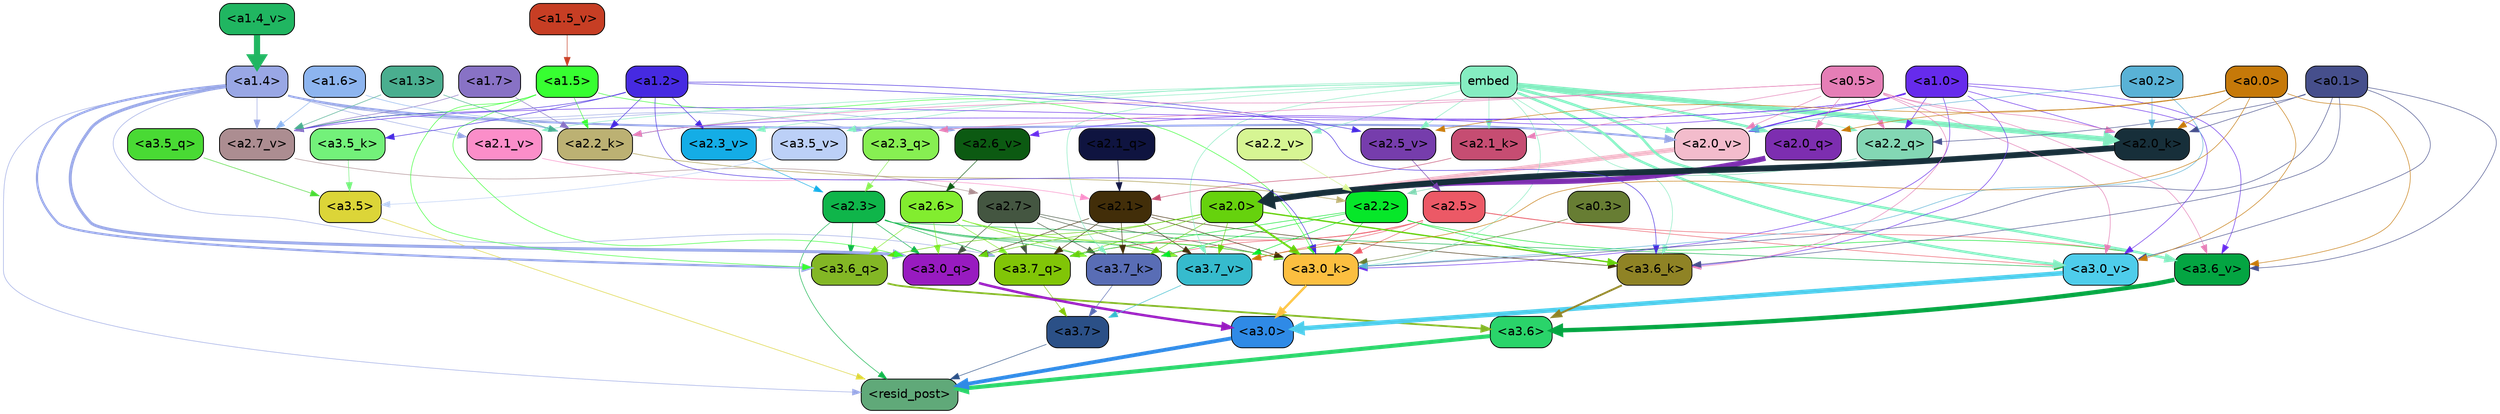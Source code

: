 strict digraph "" {
	graph [bgcolor=transparent,
		layout=dot,
		overlap=false,
		splines=true
	];
	"<a3.7>"	[color=black,
		fillcolor="#2b5087",
		fontname=Helvetica,
		shape=box,
		style="filled, rounded"];
	"<resid_post>"	[color=black,
		fillcolor="#60a979",
		fontname=Helvetica,
		shape=box,
		style="filled, rounded"];
	"<a3.7>" -> "<resid_post>"	[color="#2b5087",
		penwidth=0.6];
	"<a3.6>"	[color=black,
		fillcolor="#2ad46a",
		fontname=Helvetica,
		shape=box,
		style="filled, rounded"];
	"<a3.6>" -> "<resid_post>"	[color="#2ad46a",
		penwidth=4.648244500160217];
	"<a3.5>"	[color=black,
		fillcolor="#dcd538",
		fontname=Helvetica,
		shape=box,
		style="filled, rounded"];
	"<a3.5>" -> "<resid_post>"	[color="#dcd538",
		penwidth=0.6];
	"<a3.0>"	[color=black,
		fillcolor="#2f8ae6",
		fontname=Helvetica,
		shape=box,
		style="filled, rounded"];
	"<a3.0>" -> "<resid_post>"	[color="#2f8ae6",
		penwidth=4.3288813829422];
	"<a2.3>"	[color=black,
		fillcolor="#0fb54a",
		fontname=Helvetica,
		shape=box,
		style="filled, rounded"];
	"<a2.3>" -> "<resid_post>"	[color="#0fb54a",
		penwidth=0.6];
	"<a3.7_q>"	[color=black,
		fillcolor="#81c507",
		fontname=Helvetica,
		shape=box,
		style="filled, rounded"];
	"<a2.3>" -> "<a3.7_q>"	[color="#0fb54a",
		penwidth=0.6];
	"<a3.6_q>"	[color=black,
		fillcolor="#83b725",
		fontname=Helvetica,
		shape=box,
		style="filled, rounded"];
	"<a2.3>" -> "<a3.6_q>"	[color="#0fb54a",
		penwidth=0.6];
	"<a3.0_q>"	[color=black,
		fillcolor="#981bc0",
		fontname=Helvetica,
		shape=box,
		style="filled, rounded"];
	"<a2.3>" -> "<a3.0_q>"	[color="#0fb54a",
		penwidth=0.6];
	"<a3.7_k>"	[color=black,
		fillcolor="#596db5",
		fontname=Helvetica,
		shape=box,
		style="filled, rounded"];
	"<a2.3>" -> "<a3.7_k>"	[color="#0fb54a",
		penwidth=0.6];
	"<a3.0_k>"	[color=black,
		fillcolor="#fcbf40",
		fontname=Helvetica,
		shape=box,
		style="filled, rounded"];
	"<a2.3>" -> "<a3.0_k>"	[color="#0fb54a",
		penwidth=0.6];
	"<a3.7_v>"	[color=black,
		fillcolor="#36bbcd",
		fontname=Helvetica,
		shape=box,
		style="filled, rounded"];
	"<a2.3>" -> "<a3.7_v>"	[color="#0fb54a",
		penwidth=0.6];
	"<a3.0_v>"	[color=black,
		fillcolor="#4ecdeb",
		fontname=Helvetica,
		shape=box,
		style="filled, rounded"];
	"<a2.3>" -> "<a3.0_v>"	[color="#0fb54a",
		penwidth=0.6];
	"<a1.4>"	[color=black,
		fillcolor="#99a7e5",
		fontname=Helvetica,
		shape=box,
		style="filled, rounded"];
	"<a1.4>" -> "<resid_post>"	[color="#99a7e5",
		penwidth=0.6];
	"<a1.4>" -> "<a3.7_q>"	[color="#99a7e5",
		penwidth=0.6];
	"<a1.4>" -> "<a3.6_q>"	[color="#99a7e5",
		penwidth=2.5397292599081993];
	"<a1.4>" -> "<a3.0_q>"	[color="#99a7e5",
		penwidth=3.3985572457313538];
	"<a2.3_q>"	[color=black,
		fillcolor="#87ef52",
		fontname=Helvetica,
		shape=box,
		style="filled, rounded"];
	"<a1.4>" -> "<a2.3_q>"	[color="#99a7e5",
		penwidth=0.6];
	"<a2.2_k>"	[color=black,
		fillcolor="#bcb173",
		fontname=Helvetica,
		shape=box,
		style="filled, rounded"];
	"<a1.4>" -> "<a2.2_k>"	[color="#99a7e5",
		penwidth=0.6];
	"<a2.7_v>"	[color=black,
		fillcolor="#ac8d91",
		fontname=Helvetica,
		shape=box,
		style="filled, rounded"];
	"<a1.4>" -> "<a2.7_v>"	[color="#99a7e5",
		penwidth=0.6];
	"<a2.6_v>"	[color=black,
		fillcolor="#0c5a12",
		fontname=Helvetica,
		shape=box,
		style="filled, rounded"];
	"<a1.4>" -> "<a2.6_v>"	[color="#99a7e5",
		penwidth=0.6];
	"<a2.1_v>"	[color=black,
		fillcolor="#fb8ec9",
		fontname=Helvetica,
		shape=box,
		style="filled, rounded"];
	"<a1.4>" -> "<a2.1_v>"	[color="#99a7e5",
		penwidth=0.6];
	"<a2.0_v>"	[color=black,
		fillcolor="#f3bccc",
		fontname=Helvetica,
		shape=box,
		style="filled, rounded"];
	"<a1.4>" -> "<a2.0_v>"	[color="#99a7e5",
		penwidth=2.3308929204940796];
	"<a3.7_q>" -> "<a3.7>"	[color="#81c507",
		penwidth=0.6];
	"<a3.6_q>" -> "<a3.6>"	[color="#83b725",
		penwidth=2.03758105635643];
	"<a3.5_q>"	[color=black,
		fillcolor="#49da34",
		fontname=Helvetica,
		shape=box,
		style="filled, rounded"];
	"<a3.5_q>" -> "<a3.5>"	[color="#49da34",
		penwidth=0.6];
	"<a3.0_q>" -> "<a3.0>"	[color="#981bc0",
		penwidth=2.8638100624084473];
	"<a3.7_k>" -> "<a3.7>"	[color="#596db5",
		penwidth=0.6];
	"<a3.6_k>"	[color=black,
		fillcolor="#8f8325",
		fontname=Helvetica,
		shape=box,
		style="filled, rounded"];
	"<a3.6_k>" -> "<a3.6>"	[color="#8f8325",
		penwidth=2.174198240041733];
	"<a3.5_k>"	[color=black,
		fillcolor="#73f17a",
		fontname=Helvetica,
		shape=box,
		style="filled, rounded"];
	"<a3.5_k>" -> "<a3.5>"	[color="#73f17a",
		penwidth=0.6];
	"<a3.0_k>" -> "<a3.0>"	[color="#fcbf40",
		penwidth=2.6274144649505615];
	"<a3.7_v>" -> "<a3.7>"	[color="#36bbcd",
		penwidth=0.6];
	"<a3.6_v>"	[color=black,
		fillcolor="#04a542",
		fontname=Helvetica,
		shape=box,
		style="filled, rounded"];
	"<a3.6_v>" -> "<a3.6>"	[color="#04a542",
		penwidth=5.002329230308533];
	"<a3.5_v>"	[color=black,
		fillcolor="#bcd0f7",
		fontname=Helvetica,
		shape=box,
		style="filled, rounded"];
	"<a3.5_v>" -> "<a3.5>"	[color="#bcd0f7",
		penwidth=0.6];
	"<a3.0_v>" -> "<a3.0>"	[color="#4ecdeb",
		penwidth=5.188832879066467];
	"<a2.7>"	[color=black,
		fillcolor="#445641",
		fontname=Helvetica,
		shape=box,
		style="filled, rounded"];
	"<a2.7>" -> "<a3.7_q>"	[color="#445641",
		penwidth=0.6];
	"<a2.7>" -> "<a3.0_q>"	[color="#445641",
		penwidth=0.6];
	"<a2.7>" -> "<a3.7_k>"	[color="#445641",
		penwidth=0.6];
	"<a2.7>" -> "<a3.0_k>"	[color="#445641",
		penwidth=0.6];
	"<a2.7>" -> "<a3.7_v>"	[color="#445641",
		penwidth=0.6];
	"<a2.6>"	[color=black,
		fillcolor="#82ed2f",
		fontname=Helvetica,
		shape=box,
		style="filled, rounded"];
	"<a2.6>" -> "<a3.7_q>"	[color="#82ed2f",
		penwidth=0.6];
	"<a2.6>" -> "<a3.6_q>"	[color="#82ed2f",
		penwidth=0.6];
	"<a2.6>" -> "<a3.0_q>"	[color="#82ed2f",
		penwidth=0.6];
	"<a2.6>" -> "<a3.7_k>"	[color="#82ed2f",
		penwidth=0.6];
	"<a2.6>" -> "<a3.0_k>"	[color="#82ed2f",
		penwidth=0.6];
	"<a2.6>" -> "<a3.7_v>"	[color="#82ed2f",
		penwidth=0.6];
	"<a2.5>"	[color=black,
		fillcolor="#ec5966",
		fontname=Helvetica,
		shape=box,
		style="filled, rounded"];
	"<a2.5>" -> "<a3.7_q>"	[color="#ec5966",
		penwidth=0.6];
	"<a2.5>" -> "<a3.7_k>"	[color="#ec5966",
		penwidth=0.6];
	"<a2.5>" -> "<a3.0_k>"	[color="#ec5966",
		penwidth=0.6];
	"<a2.5>" -> "<a3.7_v>"	[color="#ec5966",
		penwidth=0.6];
	"<a2.5>" -> "<a3.6_v>"	[color="#ec5966",
		penwidth=0.6];
	"<a2.5>" -> "<a3.0_v>"	[color="#ec5966",
		penwidth=0.6];
	"<a2.2>"	[color=black,
		fillcolor="#06e729",
		fontname=Helvetica,
		shape=box,
		style="filled, rounded"];
	"<a2.2>" -> "<a3.7_q>"	[color="#06e729",
		penwidth=0.6];
	"<a2.2>" -> "<a3.7_k>"	[color="#06e729",
		penwidth=0.6];
	"<a2.2>" -> "<a3.6_k>"	[color="#06e729",
		penwidth=0.6];
	"<a2.2>" -> "<a3.0_k>"	[color="#06e729",
		penwidth=0.6];
	"<a2.2>" -> "<a3.7_v>"	[color="#06e729",
		penwidth=0.6];
	"<a2.2>" -> "<a3.6_v>"	[color="#06e729",
		penwidth=0.6];
	"<a2.1>"	[color=black,
		fillcolor="#422e09",
		fontname=Helvetica,
		shape=box,
		style="filled, rounded"];
	"<a2.1>" -> "<a3.7_q>"	[color="#422e09",
		penwidth=0.6];
	"<a2.1>" -> "<a3.0_q>"	[color="#422e09",
		penwidth=0.6];
	"<a2.1>" -> "<a3.7_k>"	[color="#422e09",
		penwidth=0.6];
	"<a2.1>" -> "<a3.6_k>"	[color="#422e09",
		penwidth=0.6];
	"<a2.1>" -> "<a3.0_k>"	[color="#422e09",
		penwidth=0.6];
	"<a2.1>" -> "<a3.7_v>"	[color="#422e09",
		penwidth=0.6];
	"<a2.0>"	[color=black,
		fillcolor="#66d20d",
		fontname=Helvetica,
		shape=box,
		style="filled, rounded"];
	"<a2.0>" -> "<a3.7_q>"	[color="#66d20d",
		penwidth=0.6];
	"<a2.0>" -> "<a3.6_q>"	[color="#66d20d",
		penwidth=0.6];
	"<a2.0>" -> "<a3.0_q>"	[color="#66d20d",
		penwidth=0.6];
	"<a2.0>" -> "<a3.7_k>"	[color="#66d20d",
		penwidth=0.6];
	"<a2.0>" -> "<a3.6_k>"	[color="#66d20d",
		penwidth=1.5717863738536835];
	"<a2.0>" -> "<a3.0_k>"	[color="#66d20d",
		penwidth=2.205150544643402];
	"<a2.0>" -> "<a3.7_v>"	[color="#66d20d",
		penwidth=0.6];
	"<a1.5>"	[color=black,
		fillcolor="#37ff31",
		fontname=Helvetica,
		shape=box,
		style="filled, rounded"];
	"<a1.5>" -> "<a3.6_q>"	[color="#37ff31",
		penwidth=0.6];
	"<a1.5>" -> "<a3.0_q>"	[color="#37ff31",
		penwidth=0.6];
	"<a1.5>" -> "<a3.0_k>"	[color="#37ff31",
		penwidth=0.6];
	"<a1.5>" -> "<a2.2_k>"	[color="#37ff31",
		penwidth=0.6];
	"<a1.5>" -> "<a2.7_v>"	[color="#37ff31",
		penwidth=0.6];
	embed	[color=black,
		fillcolor="#85edc1",
		fontname=Helvetica,
		shape=box,
		style="filled, rounded"];
	embed -> "<a3.7_k>"	[color="#85edc1",
		penwidth=0.6];
	embed -> "<a3.6_k>"	[color="#85edc1",
		penwidth=0.6];
	embed -> "<a3.0_k>"	[color="#85edc1",
		penwidth=0.6];
	embed -> "<a3.7_v>"	[color="#85edc1",
		penwidth=0.6];
	embed -> "<a3.6_v>"	[color="#85edc1",
		penwidth=2.882729172706604];
	embed -> "<a3.5_v>"	[color="#85edc1",
		penwidth=0.6];
	embed -> "<a3.0_v>"	[color="#85edc1",
		penwidth=2.812090039253235];
	"<a2.2_q>"	[color=black,
		fillcolor="#83d7b4",
		fontname=Helvetica,
		shape=box,
		style="filled, rounded"];
	embed -> "<a2.2_q>"	[color="#85edc1",
		penwidth=0.6];
	"<a2.0_q>"	[color=black,
		fillcolor="#7d2eb0",
		fontname=Helvetica,
		shape=box,
		style="filled, rounded"];
	embed -> "<a2.0_q>"	[color="#85edc1",
		penwidth=2.773140072822571];
	embed -> "<a2.2_k>"	[color="#85edc1",
		penwidth=0.6694881916046143];
	"<a2.1_k>"	[color=black,
		fillcolor="#c64d72",
		fontname=Helvetica,
		shape=box,
		style="filled, rounded"];
	embed -> "<a2.1_k>"	[color="#85edc1",
		penwidth=0.6];
	"<a2.0_k>"	[color=black,
		fillcolor="#172f3a",
		fontname=Helvetica,
		shape=box,
		style="filled, rounded"];
	embed -> "<a2.0_k>"	[color="#85edc1",
		penwidth=5.809704422950745];
	"<a2.5_v>"	[color=black,
		fillcolor="#763dac",
		fontname=Helvetica,
		shape=box,
		style="filled, rounded"];
	embed -> "<a2.5_v>"	[color="#85edc1",
		penwidth=0.6];
	"<a2.3_v>"	[color=black,
		fillcolor="#14ade6",
		fontname=Helvetica,
		shape=box,
		style="filled, rounded"];
	embed -> "<a2.3_v>"	[color="#85edc1",
		penwidth=0.6];
	"<a2.2_v>"	[color=black,
		fillcolor="#d6f593",
		fontname=Helvetica,
		shape=box,
		style="filled, rounded"];
	embed -> "<a2.2_v>"	[color="#85edc1",
		penwidth=0.6];
	embed -> "<a2.1_v>"	[color="#85edc1",
		penwidth=0.6];
	embed -> "<a2.0_v>"	[color="#85edc1",
		penwidth=0.6];
	"<a1.2>"	[color=black,
		fillcolor="#462ae1",
		fontname=Helvetica,
		shape=box,
		style="filled, rounded"];
	"<a1.2>" -> "<a3.6_k>"	[color="#462ae1",
		penwidth=0.6];
	"<a1.2>" -> "<a3.5_k>"	[color="#462ae1",
		penwidth=0.6];
	"<a1.2>" -> "<a3.0_k>"	[color="#462ae1",
		penwidth=0.6];
	"<a1.2>" -> "<a2.2_k>"	[color="#462ae1",
		penwidth=0.6];
	"<a1.2>" -> "<a2.7_v>"	[color="#462ae1",
		penwidth=0.6];
	"<a1.2>" -> "<a2.5_v>"	[color="#462ae1",
		penwidth=0.6];
	"<a1.2>" -> "<a2.3_v>"	[color="#462ae1",
		penwidth=0.6];
	"<a1.0>"	[color=black,
		fillcolor="#662bec",
		fontname=Helvetica,
		shape=box,
		style="filled, rounded"];
	"<a1.0>" -> "<a3.6_k>"	[color="#662bec",
		penwidth=0.6];
	"<a1.0>" -> "<a3.0_k>"	[color="#662bec",
		penwidth=0.6];
	"<a1.0>" -> "<a3.6_v>"	[color="#662bec",
		penwidth=0.6];
	"<a1.0>" -> "<a3.0_v>"	[color="#662bec",
		penwidth=0.6];
	"<a1.0>" -> "<a2.2_q>"	[color="#662bec",
		penwidth=0.6];
	"<a1.0>" -> "<a2.2_k>"	[color="#662bec",
		penwidth=0.6];
	"<a1.0>" -> "<a2.0_k>"	[color="#662bec",
		penwidth=0.6];
	"<a1.0>" -> "<a2.7_v>"	[color="#662bec",
		penwidth=0.6];
	"<a1.0>" -> "<a2.6_v>"	[color="#662bec",
		penwidth=0.6];
	"<a1.0>" -> "<a2.0_v>"	[color="#662bec",
		penwidth=1.2632839679718018];
	"<a0.5>"	[color=black,
		fillcolor="#e57eb6",
		fontname=Helvetica,
		shape=box,
		style="filled, rounded"];
	"<a0.5>" -> "<a3.6_k>"	[color="#e57eb6",
		penwidth=0.6];
	"<a0.5>" -> "<a3.6_v>"	[color="#e57eb6",
		penwidth=0.6];
	"<a0.5>" -> "<a3.0_v>"	[color="#e57eb6",
		penwidth=0.6281400918960571];
	"<a0.5>" -> "<a2.3_q>"	[color="#e57eb6",
		penwidth=0.6];
	"<a0.5>" -> "<a2.2_q>"	[color="#e57eb6",
		penwidth=0.6];
	"<a0.5>" -> "<a2.0_q>"	[color="#e57eb6",
		penwidth=0.6];
	"<a0.5>" -> "<a2.2_k>"	[color="#e57eb6",
		penwidth=0.6];
	"<a0.5>" -> "<a2.1_k>"	[color="#e57eb6",
		penwidth=0.6];
	"<a0.5>" -> "<a2.0_k>"	[color="#e57eb6",
		penwidth=0.6196913719177246];
	"<a0.5>" -> "<a2.0_v>"	[color="#e57eb6",
		penwidth=0.6];
	"<a0.1>"	[color=black,
		fillcolor="#464f8c",
		fontname=Helvetica,
		shape=box,
		style="filled, rounded"];
	"<a0.1>" -> "<a3.6_k>"	[color="#464f8c",
		penwidth=0.6];
	"<a0.1>" -> "<a3.0_k>"	[color="#464f8c",
		penwidth=0.6];
	"<a0.1>" -> "<a3.6_v>"	[color="#464f8c",
		penwidth=0.6];
	"<a0.1>" -> "<a3.0_v>"	[color="#464f8c",
		penwidth=0.6];
	"<a0.1>" -> "<a2.2_q>"	[color="#464f8c",
		penwidth=0.6];
	"<a0.1>" -> "<a2.0_k>"	[color="#464f8c",
		penwidth=0.6];
	"<a0.3>"	[color=black,
		fillcolor="#677d33",
		fontname=Helvetica,
		shape=box,
		style="filled, rounded"];
	"<a0.3>" -> "<a3.0_k>"	[color="#677d33",
		penwidth=0.6];
	"<a0.2>"	[color=black,
		fillcolor="#59b2d6",
		fontname=Helvetica,
		shape=box,
		style="filled, rounded"];
	"<a0.2>" -> "<a3.0_k>"	[color="#59b2d6",
		penwidth=0.6];
	"<a0.2>" -> "<a2.0_k>"	[color="#59b2d6",
		penwidth=0.6];
	"<a0.2>" -> "<a2.0_v>"	[color="#59b2d6",
		penwidth=0.6];
	"<a0.0>"	[color=black,
		fillcolor="#c67909",
		fontname=Helvetica,
		shape=box,
		style="filled, rounded"];
	"<a0.0>" -> "<a3.7_v>"	[color="#c67909",
		penwidth=0.6];
	"<a0.0>" -> "<a3.6_v>"	[color="#c67909",
		penwidth=0.6];
	"<a0.0>" -> "<a3.0_v>"	[color="#c67909",
		penwidth=0.6];
	"<a0.0>" -> "<a2.0_q>"	[color="#c67909",
		penwidth=0.6];
	"<a0.0>" -> "<a2.0_k>"	[color="#c67909",
		penwidth=0.6];
	"<a0.0>" -> "<a2.5_v>"	[color="#c67909",
		penwidth=0.6];
	"<a2.3_q>" -> "<a2.3>"	[color="#87ef52",
		penwidth=0.6];
	"<a2.2_q>" -> "<a2.2>"	[color="#83d7b4",
		penwidth=0.6299107074737549];
	"<a2.1_q>"	[color=black,
		fillcolor="#0f1440",
		fontname=Helvetica,
		shape=box,
		style="filled, rounded"];
	"<a2.1_q>" -> "<a2.1>"	[color="#0f1440",
		penwidth=0.6];
	"<a2.0_q>" -> "<a2.0>"	[color="#7d2eb0",
		penwidth=6.081655263900757];
	"<a2.2_k>" -> "<a2.2>"	[color="#bcb173",
		penwidth=0.8337457180023193];
	"<a2.1_k>" -> "<a2.1>"	[color="#c64d72",
		penwidth=0.6];
	"<a2.0_k>" -> "<a2.0>"	[color="#172f3a",
		penwidth=6.795950889587402];
	"<a2.7_v>" -> "<a2.7>"	[color="#ac8d91",
		penwidth=0.6];
	"<a2.6_v>" -> "<a2.6>"	[color="#0c5a12",
		penwidth=0.6];
	"<a2.5_v>" -> "<a2.5>"	[color="#763dac",
		penwidth=0.6];
	"<a2.3_v>" -> "<a2.3>"	[color="#14ade6",
		penwidth=0.6];
	"<a2.2_v>" -> "<a2.2>"	[color="#d6f593",
		penwidth=0.6];
	"<a2.1_v>" -> "<a2.1>"	[color="#fb8ec9",
		penwidth=0.6];
	"<a2.0_v>" -> "<a2.0>"	[color="#f3bccc",
		penwidth=5.211444020271301];
	"<a1.7>"	[color=black,
		fillcolor="#8872c5",
		fontname=Helvetica,
		shape=box,
		style="filled, rounded"];
	"<a1.7>" -> "<a2.2_k>"	[color="#8872c5",
		penwidth=0.6];
	"<a1.7>" -> "<a2.7_v>"	[color="#8872c5",
		penwidth=0.6];
	"<a1.6>"	[color=black,
		fillcolor="#8db5ef",
		fontname=Helvetica,
		shape=box,
		style="filled, rounded"];
	"<a1.6>" -> "<a2.2_k>"	[color="#8db5ef",
		penwidth=0.6];
	"<a1.6>" -> "<a2.7_v>"	[color="#8db5ef",
		penwidth=0.6];
	"<a1.3>"	[color=black,
		fillcolor="#4aae8f",
		fontname=Helvetica,
		shape=box,
		style="filled, rounded"];
	"<a1.3>" -> "<a2.2_k>"	[color="#4aae8f",
		penwidth=0.6];
	"<a1.3>" -> "<a2.7_v>"	[color="#4aae8f",
		penwidth=0.6];
	"<a1.5_v>"	[color=black,
		fillcolor="#c73e24",
		fontname=Helvetica,
		shape=box,
		style="filled, rounded"];
	"<a1.5_v>" -> "<a1.5>"	[color="#c73e24",
		penwidth=0.6];
	"<a1.4_v>"	[color=black,
		fillcolor="#20b661",
		fontname=Helvetica,
		shape=box,
		style="filled, rounded"];
	"<a1.4_v>" -> "<a1.4>"	[color="#20b661",
		penwidth=7.066803693771362];
}
